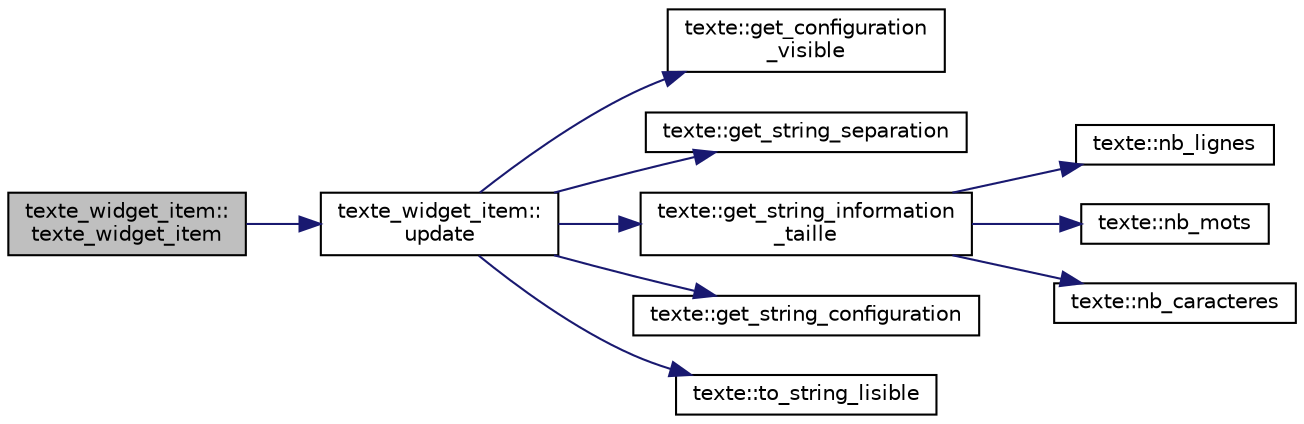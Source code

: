 digraph "texte_widget_item::texte_widget_item"
{
  edge [fontname="Helvetica",fontsize="10",labelfontname="Helvetica",labelfontsize="10"];
  node [fontname="Helvetica",fontsize="10",shape=record];
  rankdir="LR";
  Node0 [label="texte_widget_item::\ltexte_widget_item",height=0.2,width=0.4,color="black", fillcolor="grey75", style="filled", fontcolor="black"];
  Node0 -> Node1 [color="midnightblue",fontsize="10",style="solid",fontname="Helvetica"];
  Node1 [label="texte_widget_item::\lupdate",height=0.2,width=0.4,color="black", fillcolor="white", style="filled",URL="$classtexte__widget__item.html#a520df962f6588a4007d506b728d184cd"];
  Node1 -> Node2 [color="midnightblue",fontsize="10",style="solid",fontname="Helvetica"];
  Node2 [label="texte::get_configuration\l_visible",height=0.2,width=0.4,color="black", fillcolor="white", style="filled",URL="$classtexte.html#aeb51b7f7841725e561d7150037b37e67"];
  Node1 -> Node3 [color="midnightblue",fontsize="10",style="solid",fontname="Helvetica"];
  Node3 [label="texte::get_string_separation",height=0.2,width=0.4,color="black", fillcolor="white", style="filled",URL="$classtexte.html#a3a3defd19103c120f383b4c7490a1868"];
  Node1 -> Node4 [color="midnightblue",fontsize="10",style="solid",fontname="Helvetica"];
  Node4 [label="texte::get_string_information\l_taille",height=0.2,width=0.4,color="black", fillcolor="white", style="filled",URL="$classtexte.html#ae971342a9740882455cbf571eb5b3f39"];
  Node4 -> Node5 [color="midnightblue",fontsize="10",style="solid",fontname="Helvetica"];
  Node5 [label="texte::nb_lignes",height=0.2,width=0.4,color="black", fillcolor="white", style="filled",URL="$classtexte.html#ac094147ada894bfde38c68b631724750"];
  Node4 -> Node6 [color="midnightblue",fontsize="10",style="solid",fontname="Helvetica"];
  Node6 [label="texte::nb_mots",height=0.2,width=0.4,color="black", fillcolor="white", style="filled",URL="$classtexte.html#a954c4a3a28faa5a13bd5002a112eef86"];
  Node4 -> Node7 [color="midnightblue",fontsize="10",style="solid",fontname="Helvetica"];
  Node7 [label="texte::nb_caracteres",height=0.2,width=0.4,color="black", fillcolor="white", style="filled",URL="$classtexte.html#ae8511739fb7e8c52a4c300676d6b30e0"];
  Node1 -> Node8 [color="midnightblue",fontsize="10",style="solid",fontname="Helvetica"];
  Node8 [label="texte::get_string_configuration",height=0.2,width=0.4,color="black", fillcolor="white", style="filled",URL="$classtexte.html#a5d8b028b3bb76a59689aeca2f5a9d660"];
  Node1 -> Node9 [color="midnightblue",fontsize="10",style="solid",fontname="Helvetica"];
  Node9 [label="texte::to_string_lisible",height=0.2,width=0.4,color="black", fillcolor="white", style="filled",URL="$classtexte.html#a9c669914e39b9bd4075a6840ac923087"];
}
